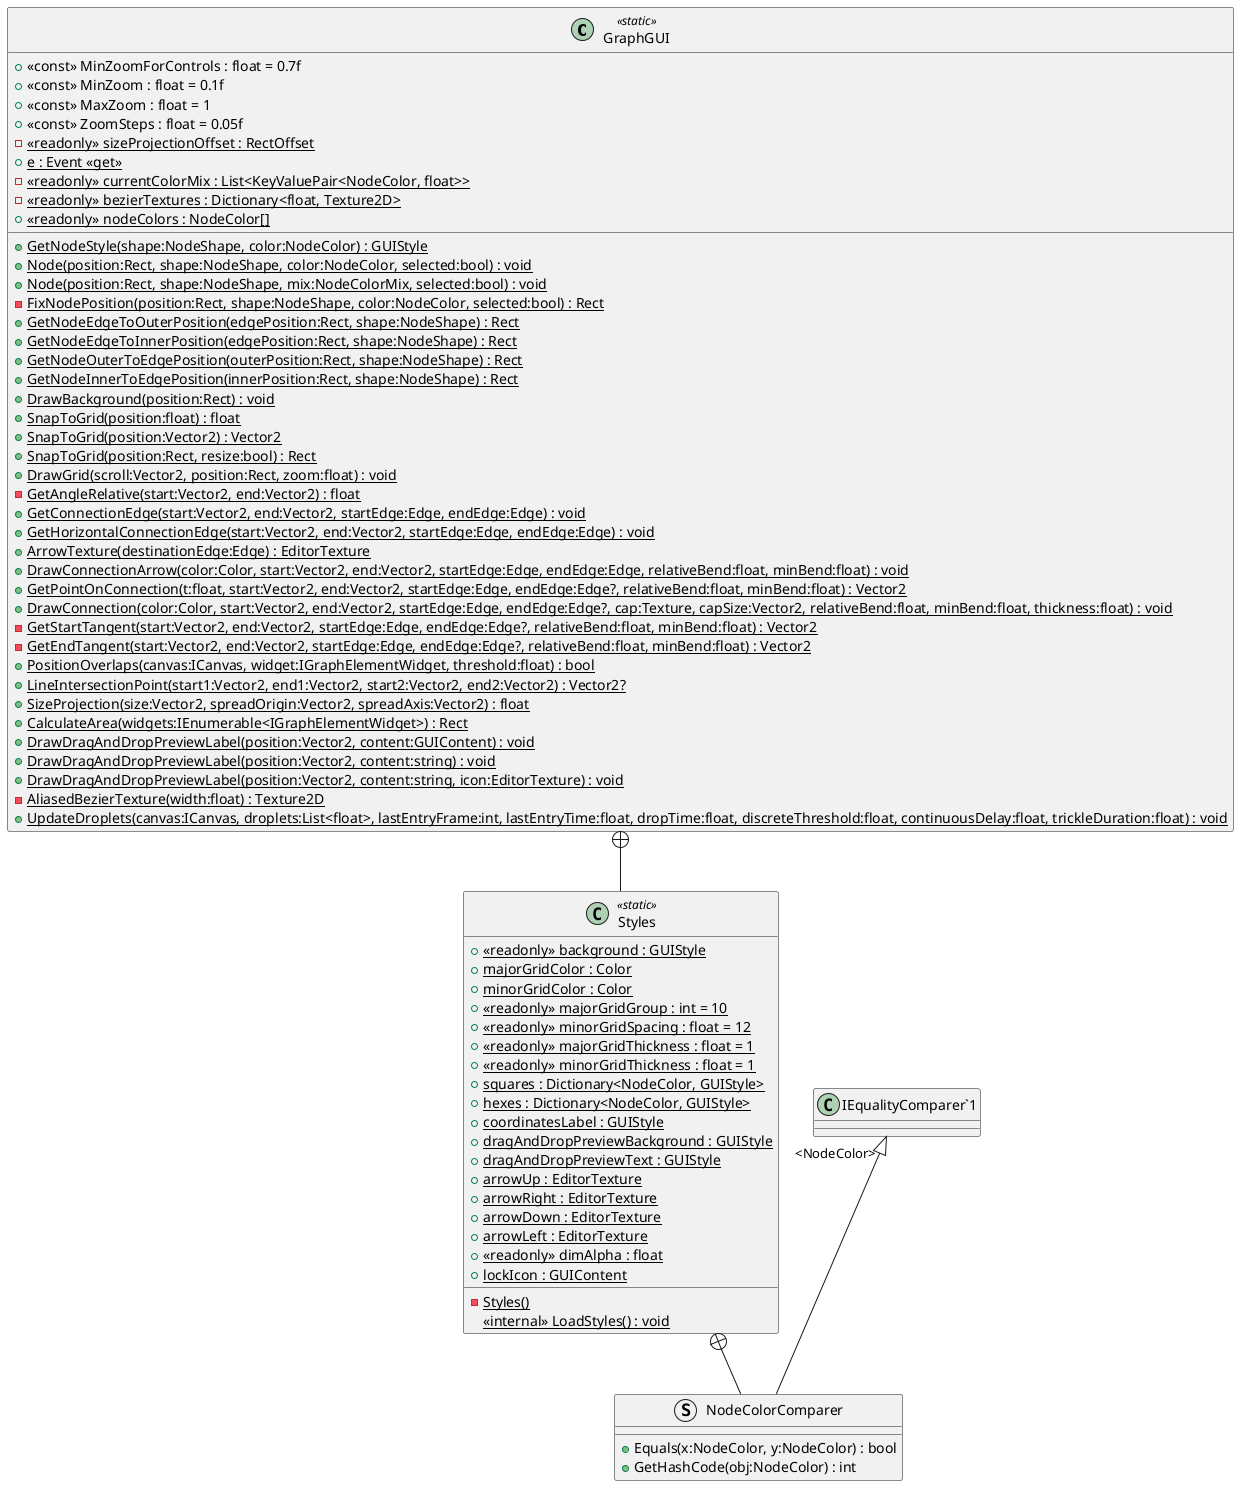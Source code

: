 @startuml
class GraphGUI <<static>> {
    + <<const>> MinZoomForControls : float = 0.7f
    + <<const>> MinZoom : float = 0.1f
    + <<const>> MaxZoom : float = 1
    + <<const>> ZoomSteps : float = 0.05f
    - {static} <<readonly>> sizeProjectionOffset : RectOffset
    + {static} e : Event <<get>>
    - {static} <<readonly>> currentColorMix : List<KeyValuePair<NodeColor, float>>
    + {static} GetNodeStyle(shape:NodeShape, color:NodeColor) : GUIStyle
    + {static} Node(position:Rect, shape:NodeShape, color:NodeColor, selected:bool) : void
    + {static} Node(position:Rect, shape:NodeShape, mix:NodeColorMix, selected:bool) : void
    - {static} FixNodePosition(position:Rect, shape:NodeShape, color:NodeColor, selected:bool) : Rect
    + {static} GetNodeEdgeToOuterPosition(edgePosition:Rect, shape:NodeShape) : Rect
    + {static} GetNodeEdgeToInnerPosition(edgePosition:Rect, shape:NodeShape) : Rect
    + {static} GetNodeOuterToEdgePosition(outerPosition:Rect, shape:NodeShape) : Rect
    + {static} GetNodeInnerToEdgePosition(innerPosition:Rect, shape:NodeShape) : Rect
    + {static} DrawBackground(position:Rect) : void
    + {static} SnapToGrid(position:float) : float
    + {static} SnapToGrid(position:Vector2) : Vector2
    + {static} SnapToGrid(position:Rect, resize:bool) : Rect
    + {static} DrawGrid(scroll:Vector2, position:Rect, zoom:float) : void
    - {static} GetAngleRelative(start:Vector2, end:Vector2) : float
    + {static} GetConnectionEdge(start:Vector2, end:Vector2, startEdge:Edge, endEdge:Edge) : void
    + {static} GetHorizontalConnectionEdge(start:Vector2, end:Vector2, startEdge:Edge, endEdge:Edge) : void
    + {static} ArrowTexture(destinationEdge:Edge) : EditorTexture
    + {static} DrawConnectionArrow(color:Color, start:Vector2, end:Vector2, startEdge:Edge, endEdge:Edge, relativeBend:float, minBend:float) : void
    + {static} GetPointOnConnection(t:float, start:Vector2, end:Vector2, startEdge:Edge, endEdge:Edge?, relativeBend:float, minBend:float) : Vector2
    + {static} DrawConnection(color:Color, start:Vector2, end:Vector2, startEdge:Edge, endEdge:Edge?, cap:Texture, capSize:Vector2, relativeBend:float, minBend:float, thickness:float) : void
    - {static} GetStartTangent(start:Vector2, end:Vector2, startEdge:Edge, endEdge:Edge?, relativeBend:float, minBend:float) : Vector2
    - {static} GetEndTangent(start:Vector2, end:Vector2, startEdge:Edge, endEdge:Edge?, relativeBend:float, minBend:float) : Vector2
    + {static} PositionOverlaps(canvas:ICanvas, widget:IGraphElementWidget, threshold:float) : bool
    + {static} LineIntersectionPoint(start1:Vector2, end1:Vector2, start2:Vector2, end2:Vector2) : Vector2?
    + {static} SizeProjection(size:Vector2, spreadOrigin:Vector2, spreadAxis:Vector2) : float
    + {static} CalculateArea(widgets:IEnumerable<IGraphElementWidget>) : Rect
    + {static} DrawDragAndDropPreviewLabel(position:Vector2, content:GUIContent) : void
    + {static} DrawDragAndDropPreviewLabel(position:Vector2, content:string) : void
    + {static} DrawDragAndDropPreviewLabel(position:Vector2, content:string, icon:EditorTexture) : void
    - {static} AliasedBezierTexture(width:float) : Texture2D
    - {static} <<readonly>> bezierTextures : Dictionary<float, Texture2D>
    + {static} UpdateDroplets(canvas:ICanvas, droplets:List<float>, lastEntryFrame:int, lastEntryTime:float, dropTime:float, discreteThreshold:float, continuousDelay:float, trickleDuration:float) : void
    + {static} <<readonly>> nodeColors : NodeColor[]
}
class Styles <<static>> {
    {static} - Styles()
    <<internal>> {static} LoadStyles() : void
    + {static} <<readonly>> background : GUIStyle
    + {static} majorGridColor : Color
    + {static} minorGridColor : Color
    + {static} <<readonly>> majorGridGroup : int = 10
    + {static} <<readonly>> minorGridSpacing : float = 12
    + {static} <<readonly>> majorGridThickness : float = 1
    + {static} <<readonly>> minorGridThickness : float = 1
    + {static} squares : Dictionary<NodeColor, GUIStyle>
    + {static} hexes : Dictionary<NodeColor, GUIStyle>
    + {static} coordinatesLabel : GUIStyle
    + {static} dragAndDropPreviewBackground : GUIStyle
    + {static} dragAndDropPreviewText : GUIStyle
    + {static} arrowUp : EditorTexture
    + {static} arrowRight : EditorTexture
    + {static} arrowDown : EditorTexture
    + {static} arrowLeft : EditorTexture
    + {static} <<readonly>> dimAlpha : float
    + {static} lockIcon : GUIContent
}
struct NodeColorComparer {
    + Equals(x:NodeColor, y:NodeColor) : bool
    + GetHashCode(obj:NodeColor) : int
}
GraphGUI +-- Styles
Styles +-- NodeColorComparer
"IEqualityComparer`1" "<NodeColor>" <|-- NodeColorComparer
@enduml
